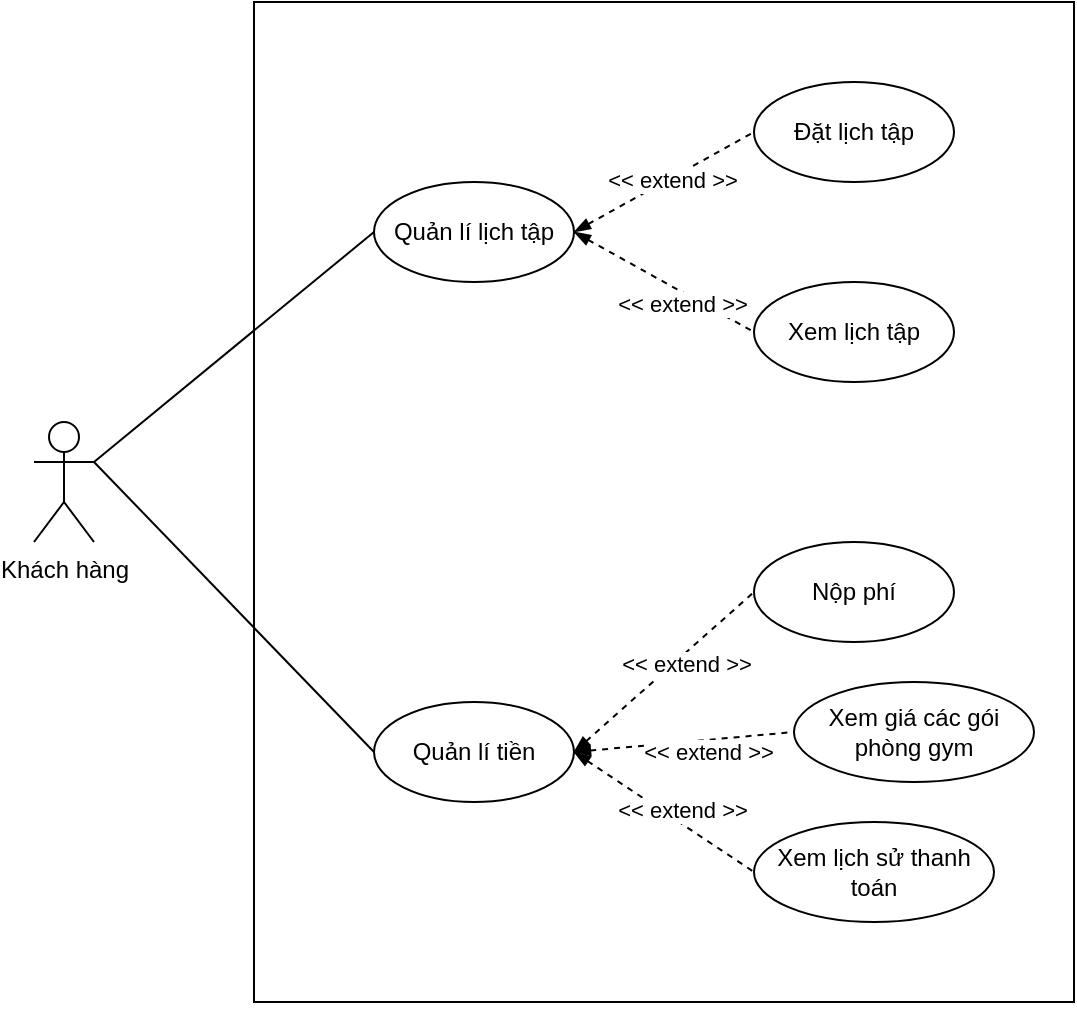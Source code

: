 <mxfile version="20.8.23" type="github"><diagram name="Trang-1" id="d8Dm5Pr3DANEICsBX0ym"><mxGraphModel dx="1050" dy="1718" grid="1" gridSize="10" guides="1" tooltips="1" connect="1" arrows="1" fold="1" page="1" pageScale="1" pageWidth="827" pageHeight="1169" math="0" shadow="0"><root><mxCell id="0"/><mxCell id="1" parent="0"/><mxCell id="vt3EL-gC1WL6-oNx0ktT-1" value="" style="rounded=0;whiteSpace=wrap;html=1;" parent="1" vertex="1"><mxGeometry x="200" y="-90" width="410" height="500" as="geometry"/></mxCell><mxCell id="vt3EL-gC1WL6-oNx0ktT-3" value="Khách hàng" style="shape=umlActor;verticalLabelPosition=bottom;verticalAlign=top;html=1;outlineConnect=0;" parent="1" vertex="1"><mxGeometry x="90" y="120" width="30" height="60" as="geometry"/></mxCell><mxCell id="vt3EL-gC1WL6-oNx0ktT-8" value="Quản lí lịch tập" style="ellipse;whiteSpace=wrap;html=1;" parent="1" vertex="1"><mxGeometry x="260" width="100" height="50" as="geometry"/></mxCell><mxCell id="vt3EL-gC1WL6-oNx0ktT-11" value="Quản lí tiền" style="ellipse;whiteSpace=wrap;html=1;" parent="1" vertex="1"><mxGeometry x="260" y="260" width="100" height="50" as="geometry"/></mxCell><mxCell id="vt3EL-gC1WL6-oNx0ktT-13" value="" style="endArrow=none;html=1;rounded=0;exitX=1;exitY=0.333;exitDx=0;exitDy=0;exitPerimeter=0;entryX=0;entryY=0.5;entryDx=0;entryDy=0;" parent="1" source="vt3EL-gC1WL6-oNx0ktT-3" target="vt3EL-gC1WL6-oNx0ktT-8" edge="1"><mxGeometry width="50" height="50" relative="1" as="geometry"><mxPoint x="390" y="170" as="sourcePoint"/><mxPoint x="440" y="120" as="targetPoint"/></mxGeometry></mxCell><mxCell id="vt3EL-gC1WL6-oNx0ktT-14" value="" style="endArrow=none;html=1;rounded=0;entryX=0;entryY=0.5;entryDx=0;entryDy=0;exitX=1;exitY=0.333;exitDx=0;exitDy=0;exitPerimeter=0;" parent="1" source="vt3EL-gC1WL6-oNx0ktT-3" target="vt3EL-gC1WL6-oNx0ktT-11" edge="1"><mxGeometry width="50" height="50" relative="1" as="geometry"><mxPoint x="130" y="160" as="sourcePoint"/><mxPoint x="440" y="120" as="targetPoint"/></mxGeometry></mxCell><mxCell id="vt3EL-gC1WL6-oNx0ktT-17" value="Nộp phí" style="ellipse;whiteSpace=wrap;html=1;" parent="1" vertex="1"><mxGeometry x="450" y="180" width="100" height="50" as="geometry"/></mxCell><mxCell id="vt3EL-gC1WL6-oNx0ktT-18" value="Xem lịch sử thanh toán" style="ellipse;whiteSpace=wrap;html=1;" parent="1" vertex="1"><mxGeometry x="450" y="320" width="120" height="50" as="geometry"/></mxCell><mxCell id="vt3EL-gC1WL6-oNx0ktT-20" value="Đặt lịch tập" style="ellipse;whiteSpace=wrap;html=1;" parent="1" vertex="1"><mxGeometry x="450" y="-50" width="100" height="50" as="geometry"/></mxCell><mxCell id="vt3EL-gC1WL6-oNx0ktT-22" value="Xem lịch tập" style="ellipse;whiteSpace=wrap;html=1;" parent="1" vertex="1"><mxGeometry x="450" y="50" width="100" height="50" as="geometry"/></mxCell><mxCell id="vt3EL-gC1WL6-oNx0ktT-24" style="edgeStyle=orthogonalEdgeStyle;rounded=0;orthogonalLoop=1;jettySize=auto;html=1;exitX=0.5;exitY=1;exitDx=0;exitDy=0;" parent="1" source="vt3EL-gC1WL6-oNx0ktT-1" target="vt3EL-gC1WL6-oNx0ktT-1" edge="1"><mxGeometry relative="1" as="geometry"/></mxCell><mxCell id="vt3EL-gC1WL6-oNx0ktT-27" value="" style="endArrow=none;dashed=1;html=1;rounded=0;entryX=0;entryY=0.5;entryDx=0;entryDy=0;exitX=1;exitY=0.5;exitDx=0;exitDy=0;startArrow=blockThin;startFill=1;" parent="1" source="vt3EL-gC1WL6-oNx0ktT-8" target="vt3EL-gC1WL6-oNx0ktT-20" edge="1"><mxGeometry width="50" height="50" relative="1" as="geometry"><mxPoint x="390" y="170" as="sourcePoint"/><mxPoint x="440" y="120" as="targetPoint"/></mxGeometry></mxCell><mxCell id="vt3EL-gC1WL6-oNx0ktT-33" value="&amp;lt;&amp;lt; extend &amp;gt;&amp;gt;" style="edgeLabel;html=1;align=center;verticalAlign=middle;resizable=0;points=[];" parent="vt3EL-gC1WL6-oNx0ktT-27" vertex="1" connectable="0"><mxGeometry x="0.302" y="-4" relative="1" as="geometry"><mxPoint x="-12" y="3" as="offset"/></mxGeometry></mxCell><mxCell id="vt3EL-gC1WL6-oNx0ktT-28" value="" style="endArrow=none;dashed=1;html=1;rounded=0;exitX=1;exitY=0.5;exitDx=0;exitDy=0;entryX=0;entryY=0.5;entryDx=0;entryDy=0;startArrow=blockThin;startFill=1;" parent="1" source="vt3EL-gC1WL6-oNx0ktT-8" target="vt3EL-gC1WL6-oNx0ktT-22" edge="1"><mxGeometry width="50" height="50" relative="1" as="geometry"><mxPoint x="390" y="170" as="sourcePoint"/><mxPoint x="440" y="120" as="targetPoint"/></mxGeometry></mxCell><mxCell id="vt3EL-gC1WL6-oNx0ktT-34" value="&amp;lt;&amp;lt; extend &amp;gt;&amp;gt;" style="edgeLabel;html=1;align=center;verticalAlign=middle;resizable=0;points=[];" parent="vt3EL-gC1WL6-oNx0ktT-28" vertex="1" connectable="0"><mxGeometry x="0.299" relative="1" as="geometry"><mxPoint x="-5" y="3" as="offset"/></mxGeometry></mxCell><mxCell id="vt3EL-gC1WL6-oNx0ktT-29" value="" style="endArrow=none;dashed=1;html=1;rounded=0;exitX=1;exitY=0.5;exitDx=0;exitDy=0;entryX=0;entryY=0.5;entryDx=0;entryDy=0;startArrow=blockThin;startFill=1;" parent="1" source="vt3EL-gC1WL6-oNx0ktT-11" target="vt3EL-gC1WL6-oNx0ktT-17" edge="1"><mxGeometry width="50" height="50" relative="1" as="geometry"><mxPoint x="390" y="170" as="sourcePoint"/><mxPoint x="440" y="120" as="targetPoint"/><Array as="points"/></mxGeometry></mxCell><mxCell id="vt3EL-gC1WL6-oNx0ktT-35" value="&amp;lt;&amp;lt; extend &amp;gt;&amp;gt;" style="edgeLabel;html=1;align=center;verticalAlign=middle;resizable=0;points=[];" parent="vt3EL-gC1WL6-oNx0ktT-29" vertex="1" connectable="0"><mxGeometry x="-0.157" y="-1" relative="1" as="geometry"><mxPoint x="17" y="-11" as="offset"/></mxGeometry></mxCell><mxCell id="vt3EL-gC1WL6-oNx0ktT-30" value="" style="endArrow=none;dashed=1;html=1;rounded=0;entryX=0;entryY=0.5;entryDx=0;entryDy=0;exitX=1;exitY=0.5;exitDx=0;exitDy=0;startArrow=blockThin;startFill=1;" parent="1" source="vt3EL-gC1WL6-oNx0ktT-11" target="vt3EL-gC1WL6-oNx0ktT-18" edge="1"><mxGeometry width="50" height="50" relative="1" as="geometry"><mxPoint x="390" y="170" as="sourcePoint"/><mxPoint x="440" y="120" as="targetPoint"/></mxGeometry></mxCell><mxCell id="vt3EL-gC1WL6-oNx0ktT-36" value="&amp;lt;&amp;lt; extend &amp;gt;&amp;gt;" style="edgeLabel;html=1;align=center;verticalAlign=middle;resizable=0;points=[];" parent="vt3EL-gC1WL6-oNx0ktT-30" vertex="1" connectable="0"><mxGeometry x="-0.294" y="-4" relative="1" as="geometry"><mxPoint x="24" y="4" as="offset"/></mxGeometry></mxCell><mxCell id="vt3EL-gC1WL6-oNx0ktT-41" value="Xem giá các gói phòng gym" style="ellipse;whiteSpace=wrap;html=1;" parent="1" vertex="1"><mxGeometry x="470" y="250" width="120" height="50" as="geometry"/></mxCell><mxCell id="vt3EL-gC1WL6-oNx0ktT-42" value="" style="endArrow=none;dashed=1;html=1;rounded=0;exitX=1;exitY=0.5;exitDx=0;exitDy=0;entryX=0;entryY=0.5;entryDx=0;entryDy=0;startArrow=blockThin;startFill=1;" parent="1" source="vt3EL-gC1WL6-oNx0ktT-11" target="vt3EL-gC1WL6-oNx0ktT-41" edge="1"><mxGeometry width="50" height="50" relative="1" as="geometry"><mxPoint x="390" y="180" as="sourcePoint"/><mxPoint x="440" y="130" as="targetPoint"/></mxGeometry></mxCell><mxCell id="vt3EL-gC1WL6-oNx0ktT-43" value="&amp;lt;&amp;lt; extend &amp;gt;&amp;gt;" style="edgeLabel;html=1;align=center;verticalAlign=middle;resizable=0;points=[];" parent="vt3EL-gC1WL6-oNx0ktT-42" vertex="1" connectable="0"><mxGeometry x="0.396" relative="1" as="geometry"><mxPoint x="-10" y="7" as="offset"/></mxGeometry></mxCell></root></mxGraphModel></diagram></mxfile>